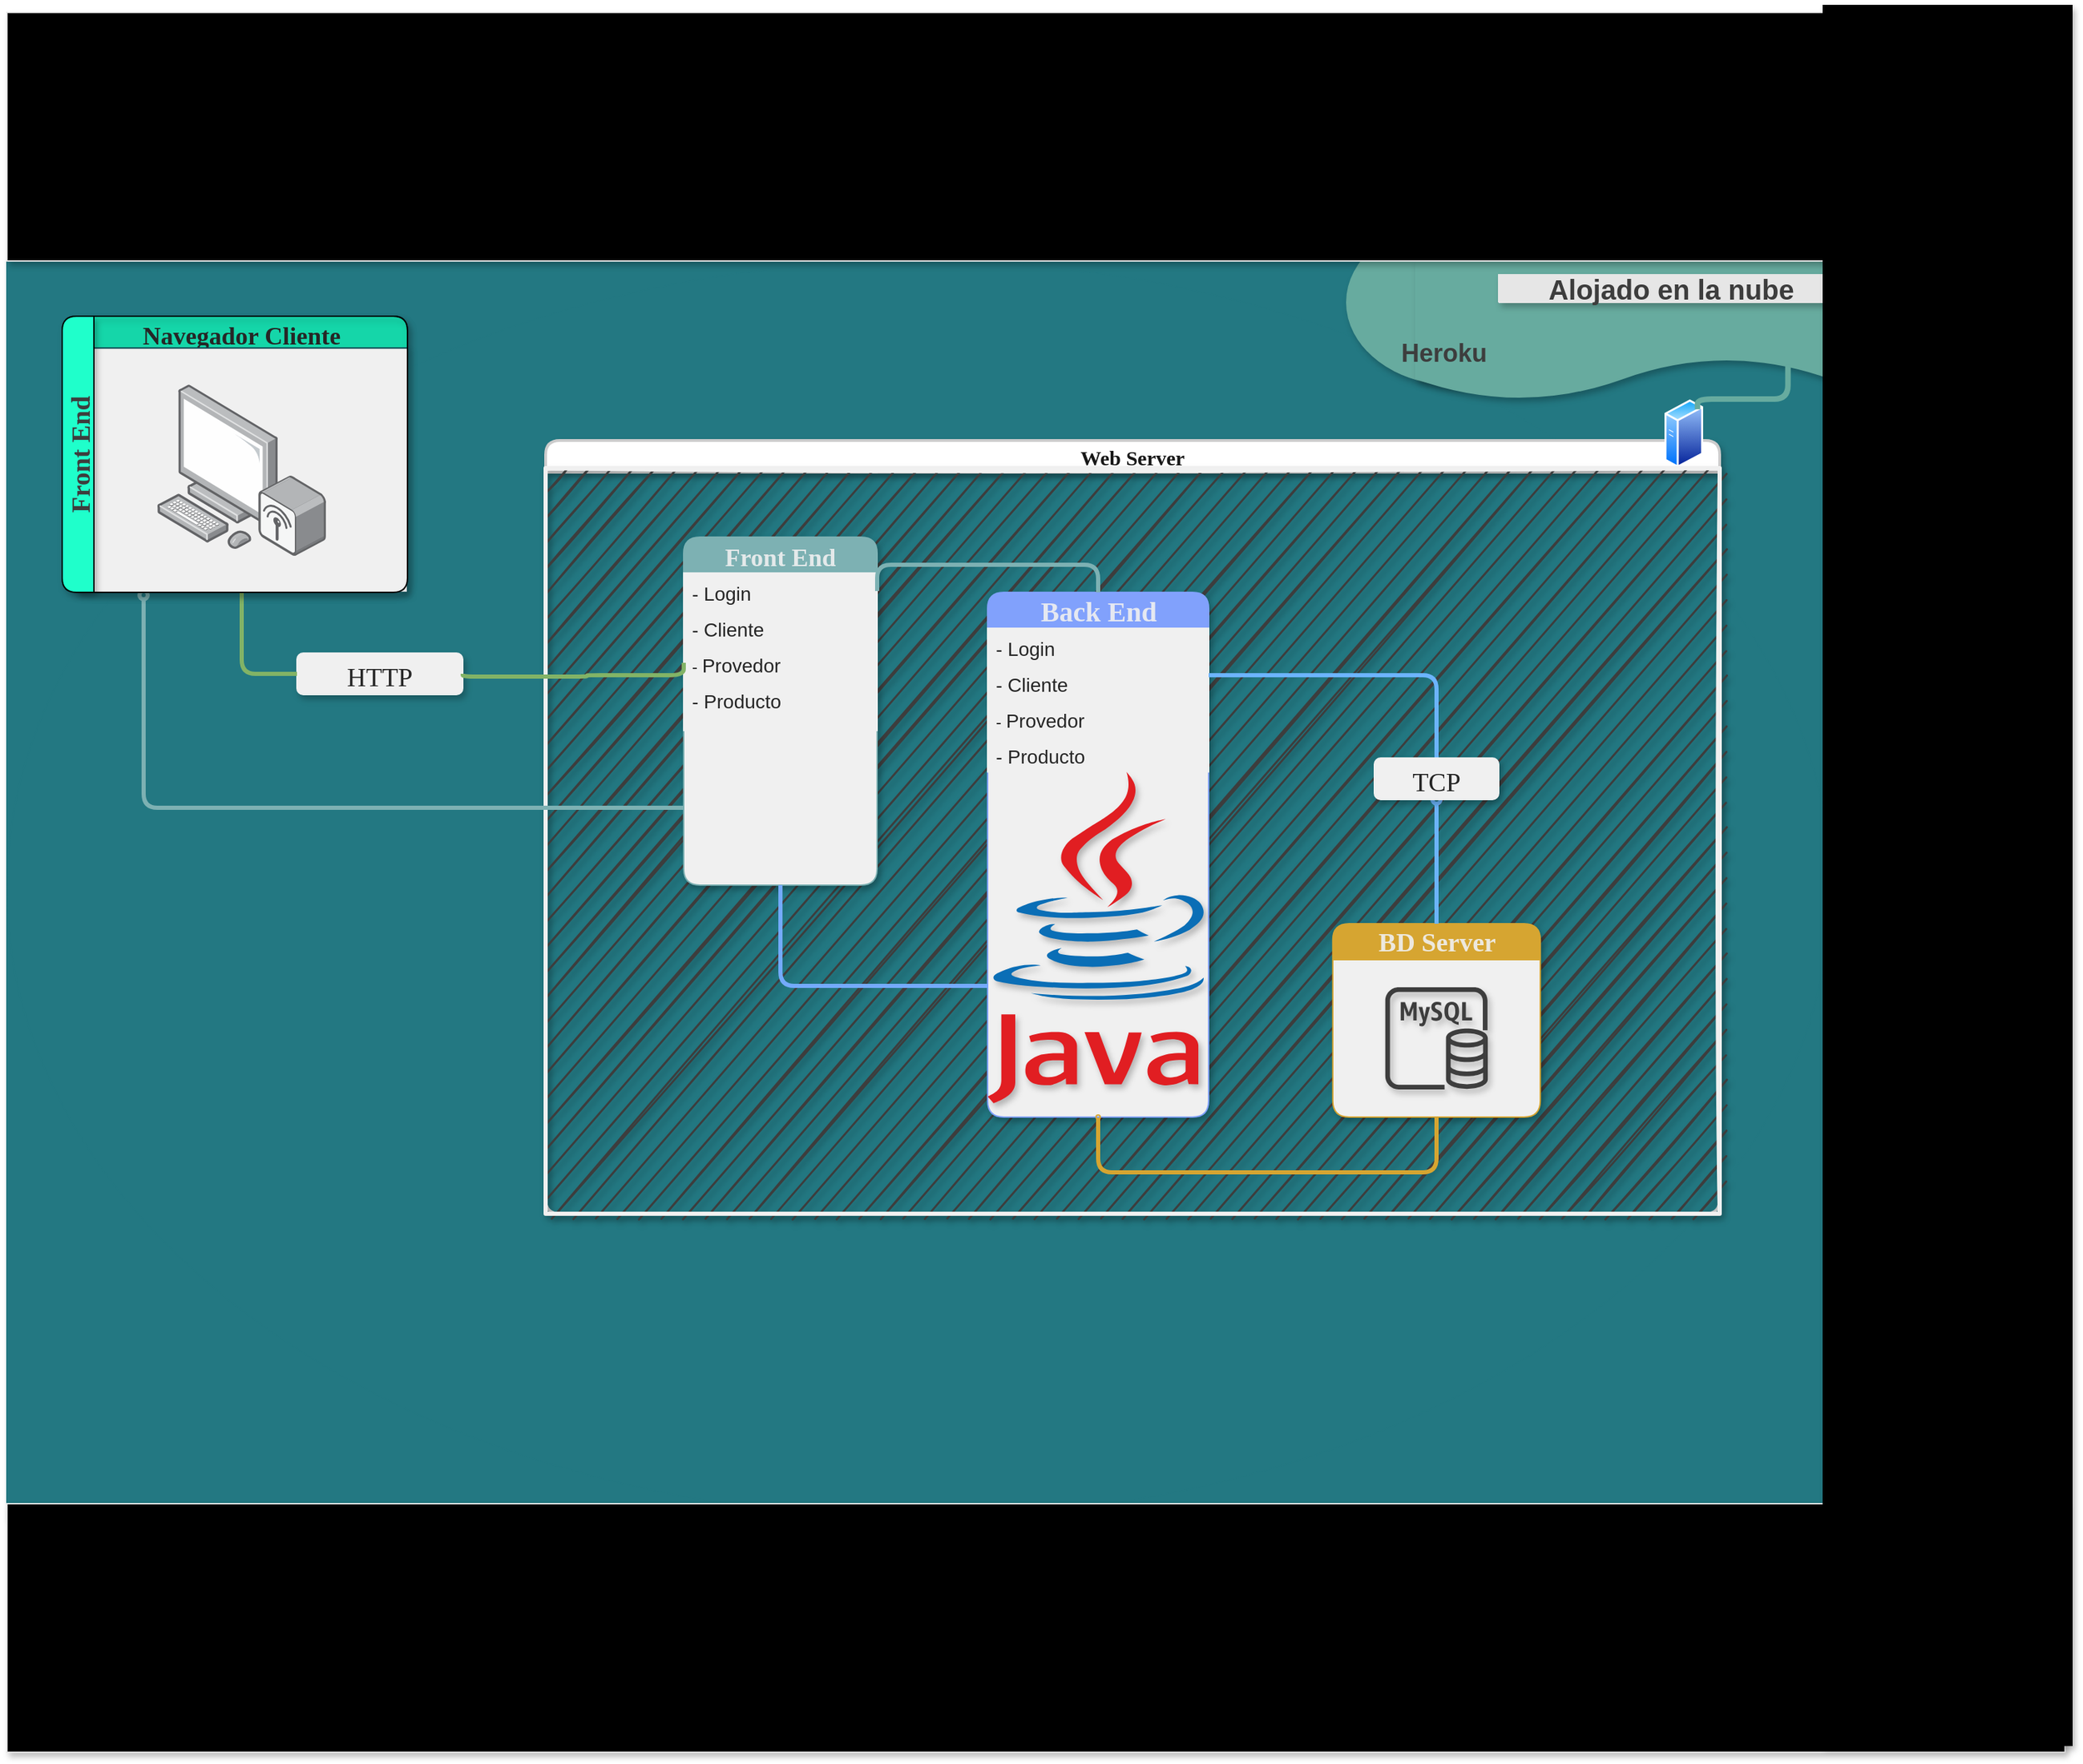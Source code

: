 <mxfile version="20.5.1" type="github">
  <diagram name="Page-1" id="9f46799a-70d6-7492-0946-bef42562c5a5">
    <mxGraphModel dx="1326" dy="1650" grid="1" gridSize="10" guides="1" tooltips="1" connect="1" arrows="1" fold="1" page="1" pageScale="1" pageWidth="1100" pageHeight="850" background="none" math="0" shadow="0">
      <root>
        <mxCell id="0" />
        <mxCell id="1" parent="0" />
        <mxCell id="LqpIBVpVA3i0VnOOB62L-4" value="" style="shape=stencil(tZThDoIgEICfhr8NYT1Ao3oP0jOZBAwo6+1D0S1NXWu4Oba70+8+kRNR5ipuABFcIXpEhGQYhzXEzSTmzkDuY/LBreAXCbHivNU1NKLwPUOoCqzwbZWeED6Ee9qLslwrFSBCKzeqfNQDjAsVnsXPCOvbv0aRCfwbeLC9ZMwicv4du9tvA8428h1jB/vkvunAY+Nsqw+XDJz9j6UsZJYON2UXntdXq++qmJWx7Vytn/fpME6HdVZooS1lpbaw4lMKKeNMr+wgSCmMg8TeA32xffdiX/5dNv7IusQb);whiteSpace=wrap;html=1;fillColor=#237882;strokeColor=#237882;shadow=1;sketch=0;fontColor=#000000;labelBackgroundColor=default;" parent="1" vertex="1">
          <mxGeometry width="1320" height="910" as="geometry" />
        </mxCell>
        <mxCell id="LqpIBVpVA3i0VnOOB62L-26" value="&lt;font style=&quot;font-size: 19px;&quot;&gt;HTTP&lt;/font&gt;" style="rounded=1;whiteSpace=wrap;html=1;shadow=1;glass=0;labelBorderColor=none;sketch=0;fillStyle=auto;strokeColor=#F0F0F0;strokeWidth=1;fontFamily=Verdana;fontSize=25;fontColor=#262626;fillColor=#F0F0F0;" parent="1" vertex="1">
          <mxGeometry x="210" y="284" width="120" height="30" as="geometry" />
        </mxCell>
        <mxCell id="LqpIBVpVA3i0VnOOB62L-27" value="" style="edgeStyle=orthogonalEdgeStyle;orthogonalLoop=1;jettySize=auto;html=1;fontSize=18;endArrow=none;endFill=0;fillColor=#d5e8d4;strokeColor=#82B366;sourcePerimeterSpacing=23;jumpStyle=none;rounded=1;strokeWidth=3;entryX=0;entryY=0.5;entryDx=0;entryDy=0;endSize=1;exitX=0.5;exitY=1;exitDx=0;exitDy=0;" parent="1" source="LqpIBVpVA3i0VnOOB62L-9" target="LqpIBVpVA3i0VnOOB62L-26" edge="1">
          <mxGeometry relative="1" as="geometry">
            <mxPoint x="180.0" y="256.65" as="sourcePoint" />
            <mxPoint x="440.0" y="295" as="targetPoint" />
            <Array as="points" />
          </mxGeometry>
        </mxCell>
        <mxCell id="LqpIBVpVA3i0VnOOB62L-28" value="Web Server" style="swimlane;rounded=1;shadow=1;glass=0;labelBorderColor=none;sketch=0;fillStyle=auto;strokeWidth=2;fontFamily=Verdana;fontSize=15;html=0;textOpacity=90;startSize=23;strokeColor=#CCCCCC;" parent="1" vertex="1">
          <mxGeometry x="390" y="130" width="850" height="560" as="geometry" />
        </mxCell>
        <mxCell id="LqpIBVpVA3i0VnOOB62L-29" value="" style="aspect=fixed;perimeter=ellipsePerimeter;html=1;align=center;shadow=0;dashed=0;spacingTop=3;image;image=img/lib/active_directory/generic_server.svg;rounded=1;glass=0;labelBorderColor=none;sketch=0;fillStyle=auto;strokeColor=#F0F0F0;strokeWidth=3;fontFamily=Verdana;fontSize=19;fontColor=#262626;fillColor=#F0F0F0;" parent="LqpIBVpVA3i0VnOOB62L-28" vertex="1">
          <mxGeometry x="810" y="-30" width="28.0" height="50" as="geometry" />
        </mxCell>
        <mxCell id="LqpIBVpVA3i0VnOOB62L-36" value="" style="rounded=0;whiteSpace=wrap;html=1;shadow=1;glass=0;labelBorderColor=none;sketch=1;fillStyle=auto;strokeColor=#F0F0F0;strokeWidth=3;fontFamily=Verdana;fontSize=19;fontColor=#7D7D7D;fillColor=#3D3D3D;" parent="LqpIBVpVA3i0VnOOB62L-28" vertex="1">
          <mxGeometry y="20" width="850" height="540" as="geometry" />
        </mxCell>
        <mxCell id="78961159f06e98e8-43" value="&lt;p style=&quot;line-height: 0.7;&quot;&gt;&lt;font color=&quot;#f0f0f0&quot; style=&quot;line-height: 0.9;&quot;&gt;BD Server&lt;/font&gt;&lt;/p&gt;" style="swimlane;html=1;fontStyle=1;align=center;verticalAlign=middle;childLayout=stackLayout;horizontal=1;startSize=26;horizontalStack=0;resizeParent=1;resizeLast=0;collapsible=1;marginBottom=0;swimlaneFillColor=#F0F0F0;rounded=1;shadow=1;comic=0;labelBackgroundColor=none;strokeWidth=1;fillColor=#D6A531;fontFamily=Verdana;fontSize=19;strokeColor=#D6A531;textOpacity=90;" parent="LqpIBVpVA3i0VnOOB62L-28" vertex="1">
          <mxGeometry x="569.91" y="350" width="150.18" height="140" as="geometry" />
        </mxCell>
        <mxCell id="XzLxYXCFfawGxvSMdk5J-25" value="&lt;font color=&quot;#f0f0f0&quot; style=&quot;font-size: 7px;&quot;&gt;ssssss&lt;/font&gt;" style="text;html=1;resizable=0;autosize=1;align=center;verticalAlign=middle;points=[];fillColor=none;strokeColor=none;rounded=0;shadow=1;labelBackgroundColor=none;labelBorderColor=none;fontFamily=Helvetica;fontSize=7;fontColor=#3D3D3D;" vertex="1" parent="78961159f06e98e8-43">
          <mxGeometry y="26" width="150.18" height="20" as="geometry" />
        </mxCell>
        <mxCell id="XzLxYXCFfawGxvSMdk5J-8" value="" style="sketch=0;outlineConnect=0;fontColor=#232F3E;gradientColor=none;fillColor=#3D3D3D;strokeColor=none;dashed=0;verticalLabelPosition=bottom;verticalAlign=top;align=center;html=1;fontSize=12;fontStyle=0;aspect=fixed;pointerEvents=1;shape=mxgraph.aws4.rds_mysql_instance;rounded=1;shadow=1;labelBackgroundColor=default;fontFamily=Verdana;" vertex="1" parent="78961159f06e98e8-43">
          <mxGeometry y="46" width="150.18" height="74" as="geometry" />
        </mxCell>
        <mxCell id="LqpIBVpVA3i0VnOOB62L-37" value="" style="edgeStyle=orthogonalEdgeStyle;rounded=1;jumpStyle=none;orthogonalLoop=1;jettySize=auto;html=1;labelBackgroundColor=#82B366;strokeColor=#6CB4FC;strokeWidth=3;fontFamily=Verdana;fontSize=19;fontColor=#262626;endArrow=oval;endFill=0;endSize=6;sourcePerimeterSpacing=23;targetPerimeterSpacing=10;exitX=0.5;exitY=0;exitDx=0;exitDy=0;entryX=0.5;entryY=1;entryDx=0;entryDy=0;" parent="LqpIBVpVA3i0VnOOB62L-28" source="78961159f06e98e8-43" target="LqpIBVpVA3i0VnOOB62L-33" edge="1">
          <mxGeometry relative="1" as="geometry">
            <Array as="points">
              <mxPoint x="645" y="310" />
              <mxPoint x="645" y="310" />
            </Array>
          </mxGeometry>
        </mxCell>
        <mxCell id="78961159f06e98e8-17" value="Front End" style="swimlane;fontStyle=1;align=center;verticalAlign=middle;childLayout=stackLayout;horizontal=1;startSize=26;horizontalStack=0;resizeParent=1;resizeLast=0;collapsible=1;marginBottom=0;swimlaneFillColor=#F0F0F0;rounded=1;shadow=1;comic=0;labelBackgroundColor=none;strokeWidth=1;fillColor=#7DB1B3;fontFamily=Verdana;fontSize=18;strokeColor=#7DB1B3;sketch=0;glass=0;fillStyle=auto;textOpacity=90;fontColor=#F0F0F0;" parent="LqpIBVpVA3i0VnOOB62L-28" vertex="1">
          <mxGeometry x="100" y="70" width="140" height="252" as="geometry" />
        </mxCell>
        <mxCell id="78961159f06e98e8-21" value="&lt;font style=&quot;font-size: 14px;&quot;&gt;- Login&lt;/font&gt;" style="text;html=1;strokeColor=#F0F0F0;fillColor=#F0F0F0;align=left;verticalAlign=top;spacingLeft=4;spacingRight=4;whiteSpace=wrap;overflow=hidden;rotatable=0;points=[[0,0.5],[1,0.5]];portConstraint=eastwest;fontColor=#262626;" parent="78961159f06e98e8-17" vertex="1">
          <mxGeometry y="26" width="140" height="26" as="geometry" />
        </mxCell>
        <mxCell id="78961159f06e98e8-23" value="&lt;font style=&quot;font-size: 14px;&quot;&gt;- Cliente&lt;/font&gt;" style="text;html=1;strokeColor=#F0F0F0;fillColor=#F0F0F0;align=left;verticalAlign=top;spacingLeft=4;spacingRight=4;whiteSpace=wrap;overflow=hidden;rotatable=0;points=[[0,0.5],[1,0.5]];portConstraint=eastwest;fontColor=#262626;" parent="78961159f06e98e8-17" vertex="1">
          <mxGeometry y="52" width="140" height="26" as="geometry" />
        </mxCell>
        <mxCell id="78961159f06e98e8-25" value="- &lt;font style=&quot;font-size: 14px;&quot;&gt;Provedor&lt;/font&gt;" style="text;html=1;align=left;verticalAlign=top;spacingLeft=4;spacingRight=4;whiteSpace=wrap;overflow=hidden;rotatable=0;points=[[0,0.5],[1,0.5]];portConstraint=eastwest;fillColor=#F0F0F0;strokeColor=#F0F0F0;fontColor=#262626;" parent="78961159f06e98e8-17" vertex="1">
          <mxGeometry y="78" width="140" height="26" as="geometry" />
        </mxCell>
        <mxCell id="78961159f06e98e8-26" value="&lt;font style=&quot;font-size: 14px;&quot;&gt;- Producto&lt;/font&gt;" style="text;html=1;strokeColor=#F0F0F0;fillColor=#F0F0F0;align=left;verticalAlign=top;spacingLeft=4;spacingRight=4;whiteSpace=wrap;overflow=hidden;rotatable=0;points=[[0,0.5],[1,0.5]];portConstraint=eastwest;fontColor=#262626;" parent="78961159f06e98e8-17" vertex="1">
          <mxGeometry y="104" width="140" height="36" as="geometry" />
        </mxCell>
        <mxCell id="XzLxYXCFfawGxvSMdk5J-5" value="" style="shape=image;html=1;verticalAlign=top;verticalLabelPosition=bottom;labelBackgroundColor=#ffffff;imageAspect=0;aspect=fixed;image=https://cdn0.iconfinder.com/data/icons/long-shadow-web-icons/512/angular-symbol-128.png;rounded=1;shadow=1;fontFamily=Verdana;fontSize=19;fontColor=#3D3D3D;fillColor=#1FFFCB;" vertex="1" parent="78961159f06e98e8-17">
          <mxGeometry y="140" width="140" height="112" as="geometry" />
        </mxCell>
        <mxCell id="78961159f06e98e8-30" value="&lt;h1 style=&quot;line-height: 0; font-size: 20px;&quot;&gt;&lt;font color=&quot;#f0f0f0&quot;&gt;Back End&lt;/font&gt;&lt;/h1&gt;" style="swimlane;html=1;fontStyle=1;align=center;verticalAlign=middle;childLayout=stackLayout;horizontal=1;startSize=26;horizontalStack=0;resizeParent=1;resizeLast=0;collapsible=1;marginBottom=0;swimlaneFillColor=#F0F0F0;rounded=1;shadow=1;comic=0;labelBackgroundColor=none;strokeWidth=1;fillColor=#81A1FC;fontFamily=Verdana;fontSize=12;strokeColor=#81A1FC;textOpacity=90;" parent="LqpIBVpVA3i0VnOOB62L-28" vertex="1">
          <mxGeometry x="320" y="110" width="160" height="380" as="geometry" />
        </mxCell>
        <mxCell id="78961159f06e98e8-31" value="&lt;span style=&quot;font-size: 14px;&quot;&gt;- Login&lt;/span&gt;" style="text;html=1;strokeColor=#F0F0F0;fillColor=#F0F0F0;align=left;verticalAlign=top;spacingLeft=4;spacingRight=4;whiteSpace=wrap;overflow=hidden;rotatable=0;points=[[0,0.5],[1,0.5]];portConstraint=eastwest;fontColor=#262626;" parent="78961159f06e98e8-30" vertex="1">
          <mxGeometry y="26" width="160" height="26" as="geometry" />
        </mxCell>
        <mxCell id="78961159f06e98e8-32" value="&lt;span style=&quot;font-size: 14px;&quot;&gt;- Cliente&lt;/span&gt;" style="text;html=1;strokeColor=#F0F0F0;fillColor=#F0F0F0;align=left;verticalAlign=top;spacingLeft=4;spacingRight=4;whiteSpace=wrap;overflow=hidden;rotatable=0;points=[[0,0.5],[1,0.5]];portConstraint=eastwest;fontColor=#262626;" parent="78961159f06e98e8-30" vertex="1">
          <mxGeometry y="52" width="160" height="26" as="geometry" />
        </mxCell>
        <mxCell id="78961159f06e98e8-33" value="&lt;span style=&quot;&quot;&gt;-&amp;nbsp;&lt;/span&gt;&lt;font style=&quot;font-size: 14px;&quot;&gt;Provedor&lt;/font&gt;" style="text;html=1;strokeColor=#F0F0F0;fillColor=#F0F0F0;align=left;verticalAlign=top;spacingLeft=4;spacingRight=4;whiteSpace=wrap;overflow=hidden;rotatable=0;points=[[0,0.5],[1,0.5]];portConstraint=eastwest;fontColor=#262626;" parent="78961159f06e98e8-30" vertex="1">
          <mxGeometry y="78" width="160" height="26" as="geometry" />
        </mxCell>
        <mxCell id="78961159f06e98e8-34" value="&lt;span style=&quot;font-size: 14px;&quot;&gt;- Producto&lt;/span&gt;" style="text;html=1;strokeColor=#F0F0F0;fillColor=#F0F0F0;align=left;verticalAlign=top;spacingLeft=4;spacingRight=4;whiteSpace=wrap;overflow=hidden;rotatable=0;points=[[0,0.5],[1,0.5]];portConstraint=eastwest;fontColor=#262626;" parent="78961159f06e98e8-30" vertex="1">
          <mxGeometry y="104" width="160" height="26" as="geometry" />
        </mxCell>
        <mxCell id="XzLxYXCFfawGxvSMdk5J-6" value="" style="dashed=0;outlineConnect=0;html=1;align=center;labelPosition=center;verticalLabelPosition=bottom;verticalAlign=top;shape=mxgraph.weblogos.java;rounded=1;shadow=1;labelBackgroundColor=default;fontFamily=Verdana;fontSize=19;fontColor=#3D3D3D;fillColor=#1FFFCB;" vertex="1" parent="78961159f06e98e8-30">
          <mxGeometry y="130" width="160" height="240" as="geometry" />
        </mxCell>
        <mxCell id="LqpIBVpVA3i0VnOOB62L-34" value="" style="edgeStyle=elbowEdgeStyle;html=1;labelBackgroundColor=none;startFill=0;startSize=8;endArrow=none;endFill=0;endSize=0;fontFamily=Verdana;fontSize=12;elbow=vertical;fillColor=#d5e8d4;strokeColor=#6CB4FC;strokeWidth=3;" parent="LqpIBVpVA3i0VnOOB62L-28" target="LqpIBVpVA3i0VnOOB62L-33" edge="1">
          <mxGeometry relative="1" as="geometry">
            <mxPoint x="480" y="170" as="sourcePoint" />
            <mxPoint x="710" y="320" as="targetPoint" />
            <Array as="points">
              <mxPoint x="580" y="170" />
            </Array>
          </mxGeometry>
        </mxCell>
        <mxCell id="78961159f06e98e8-121" style="edgeStyle=elbowEdgeStyle;html=1;labelBackgroundColor=none;startFill=0;startSize=8;endArrow=oval;endFill=0;endSize=0;fontFamily=Verdana;fontSize=12;elbow=vertical;fillColor=#d5e8d4;strokeColor=#7DB1B3;strokeWidth=3;entryX=0.5;entryY=0;entryDx=0;entryDy=0;exitX=1;exitY=0.5;exitDx=0;exitDy=0;" parent="LqpIBVpVA3i0VnOOB62L-28" source="78961159f06e98e8-21" target="78961159f06e98e8-30" edge="1">
          <mxGeometry relative="1" as="geometry">
            <mxPoint x="210" y="165" as="sourcePoint" />
            <Array as="points">
              <mxPoint x="240" y="90" />
            </Array>
          </mxGeometry>
        </mxCell>
        <mxCell id="LqpIBVpVA3i0VnOOB62L-33" value="&lt;font style=&quot;font-size: 19px;&quot;&gt;TCP&lt;/font&gt;" style="rounded=1;whiteSpace=wrap;html=1;shadow=1;glass=0;labelBorderColor=none;sketch=0;fillStyle=auto;strokeColor=#F0F0F0;strokeWidth=1;fontFamily=Verdana;fontSize=25;fontColor=#262626;fillColor=#F0F0F0;" parent="LqpIBVpVA3i0VnOOB62L-28" vertex="1">
          <mxGeometry x="600" y="230" width="90" height="30" as="geometry" />
        </mxCell>
        <mxCell id="XzLxYXCFfawGxvSMdk5J-1" style="edgeStyle=orthogonalEdgeStyle;rounded=1;orthogonalLoop=1;jettySize=auto;html=1;exitX=0.5;exitY=1;exitDx=0;exitDy=0;entryX=0.5;entryY=1;entryDx=0;entryDy=0;strokeColor=#D6A531;strokeWidth=3;endArrow=oval;endFill=0;endSize=1;" edge="1" parent="LqpIBVpVA3i0VnOOB62L-28" source="78961159f06e98e8-43" target="78961159f06e98e8-30">
          <mxGeometry relative="1" as="geometry">
            <mxPoint x="413.23" y="498.0" as="sourcePoint" />
            <Array as="points">
              <mxPoint x="645" y="530" />
              <mxPoint x="400" y="530" />
            </Array>
          </mxGeometry>
        </mxCell>
        <mxCell id="XzLxYXCFfawGxvSMdk5J-2" style="edgeStyle=orthogonalEdgeStyle;rounded=1;orthogonalLoop=1;jettySize=auto;html=1;exitX=0;exitY=0.75;exitDx=0;exitDy=0;strokeColor=#74AAFC;strokeWidth=3;endArrow=oval;endFill=0;entryX=0.5;entryY=1;entryDx=0;entryDy=0;endSize=0;" edge="1" parent="LqpIBVpVA3i0VnOOB62L-28" source="78961159f06e98e8-30" target="78961159f06e98e8-17">
          <mxGeometry relative="1" as="geometry">
            <mxPoint x="170" y="260" as="targetPoint" />
          </mxGeometry>
        </mxCell>
        <mxCell id="LqpIBVpVA3i0VnOOB62L-3" value="" style="edgeStyle=orthogonalEdgeStyle;orthogonalLoop=1;jettySize=auto;html=1;fontSize=18;endArrow=oval;endFill=0;fillColor=#d5e8d4;strokeColor=#82B366;targetPerimeterSpacing=10;jumpStyle=none;rounded=1;strokeWidth=3;startArrow=none;exitX=1;exitY=0.5;exitDx=0;exitDy=0;entryX=0;entryY=0.5;entryDx=0;entryDy=0;endSize=0;" parent="1" source="LqpIBVpVA3i0VnOOB62L-26" target="78961159f06e98e8-25" edge="1">
          <mxGeometry relative="1" as="geometry">
            <mxPoint x="420" y="320" as="targetPoint" />
            <Array as="points">
              <mxPoint x="330" y="301" />
              <mxPoint x="420" y="301" />
              <mxPoint x="470" y="300" />
            </Array>
          </mxGeometry>
        </mxCell>
        <mxCell id="XzLxYXCFfawGxvSMdk5J-3" style="edgeStyle=orthogonalEdgeStyle;rounded=1;orthogonalLoop=1;jettySize=auto;html=1;exitX=0;exitY=0.5;exitDx=0;exitDy=0;entryX=0.204;entryY=1.011;entryDx=0;entryDy=0;entryPerimeter=0;strokeColor=#7DB1B3;strokeWidth=3;endArrow=oval;endFill=0;" edge="1" parent="1" source="XzLxYXCFfawGxvSMdk5J-5" target="LqpIBVpVA3i0VnOOB62L-9">
          <mxGeometry relative="1" as="geometry" />
        </mxCell>
        <mxCell id="LqpIBVpVA3i0VnOOB62L-6" value="Navegador Cliente" style="swimlane;rounded=1;shadow=1;glass=0;sketch=0;fontSize=18;fillColor=#15D6A9;strokeColor=#19575E;labelBorderColor=none;spacingTop=2;swimlaneLine=1;horizontal=1;startSize=23;fontFamily=Verdana;fontColor=#262626;" parent="1" vertex="1">
          <mxGeometry x="50" y="40" width="240" height="200" as="geometry" />
        </mxCell>
        <mxCell id="LqpIBVpVA3i0VnOOB62L-9" value="" style="rounded=0;whiteSpace=wrap;html=1;shadow=1;glass=0;sketch=0;strokeColor=#19575E;fontSize=18;fillColor=#F0F0F0;" parent="LqpIBVpVA3i0VnOOB62L-6" vertex="1">
          <mxGeometry y="23.1" width="240" height="176.9" as="geometry" />
        </mxCell>
        <mxCell id="LqpIBVpVA3i0VnOOB62L-1" value="" style="points=[];aspect=fixed;html=1;align=center;shadow=0;dashed=0;image;image=img/lib/allied_telesis/computer_and_terminals/Personal_Computer_Wireless.svg;" parent="LqpIBVpVA3i0VnOOB62L-6" vertex="1">
          <mxGeometry x="59.06" y="49.45" width="121.88" height="124.2" as="geometry" />
        </mxCell>
        <mxCell id="XzLxYXCFfawGxvSMdk5J-4" value="Front End" style="swimlane;horizontal=0;fillColor=#1FFFCB;rounded=1;shadow=1;fontSize=19;fontStyle=1;fontColor=#3D3D3D;fontFamily=Verdana;" vertex="1" parent="LqpIBVpVA3i0VnOOB62L-6">
          <mxGeometry x="-10" width="250" height="200" as="geometry" />
        </mxCell>
        <mxCell id="XzLxYXCFfawGxvSMdk5J-12" value="" style="ellipse;whiteSpace=wrap;html=1;rounded=1;shadow=1;labelBackgroundColor=default;fontFamily=Verdana;fontSize=19;fontColor=#3D3D3D;fillColor=#67AB9F;strokeColor=#67AB9F;" vertex="1" parent="1">
          <mxGeometry x="970" y="-30" width="160" height="120" as="geometry" />
        </mxCell>
        <mxCell id="XzLxYXCFfawGxvSMdk5J-9" value="" style="shape=document;whiteSpace=wrap;html=1;boundedLbl=1;rounded=1;shadow=1;labelBackgroundColor=default;fontFamily=Verdana;fontSize=19;fontColor=#3D3D3D;fillColor=#67AB9F;strokeColor=#67AB9F;" vertex="1" parent="1">
          <mxGeometry x="1020" width="300" height="100" as="geometry" />
        </mxCell>
        <mxCell id="XzLxYXCFfawGxvSMdk5J-18" value="Alojado en la nube" style="swimlane;rounded=1;shadow=1;labelBackgroundColor=none;strokeColor=#E6E6E6;fontFamily=Helvetica;fontSize=20;fontColor=#3D3D3D;fillColor=#E6E6E6;labelBorderColor=none;html=1;whiteSpace=wrap;" vertex="1" parent="1">
          <mxGeometry x="1080" y="10" width="250" height="20" as="geometry">
            <mxRectangle x="1120" y="10" width="250" height="40" as="alternateBounds" />
          </mxGeometry>
        </mxCell>
        <mxCell id="XzLxYXCFfawGxvSMdk5J-19" value="" style="shape=image;html=1;verticalAlign=top;verticalLabelPosition=bottom;labelBackgroundColor=#ffffff;imageAspect=0;aspect=fixed;image=https://cdn2.iconfinder.com/data/icons/boxicons-logos/24/bxl-heroku-128.png;shadow=1;fontFamily=Verdana;fontSize=20;fontColor=#3D3D3D;align=center;strokeColor=#FFFFFF;fillColor=#E3F8FF;" vertex="1" parent="1">
          <mxGeometry x="1010" width="60" height="60" as="geometry" />
        </mxCell>
        <mxCell id="XzLxYXCFfawGxvSMdk5J-20" value="" style="rounded=0;whiteSpace=wrap;html=1;shadow=1;labelBackgroundColor=none;labelBorderColor=none;strokeColor=#E6E6E6;fontFamily=Helvetica;fontSize=20;fontColor=#3D3D3D;fillColor=#000000;" vertex="1" parent="1">
          <mxGeometry y="-180" width="1330" height="180" as="geometry" />
        </mxCell>
        <mxCell id="XzLxYXCFfawGxvSMdk5J-22" value="" style="rounded=0;whiteSpace=wrap;html=1;shadow=1;labelBackgroundColor=none;labelBorderColor=none;strokeColor=#E6E6E6;fontFamily=Helvetica;fontSize=20;fontColor=#3D3D3D;fillColor=#000000;rotation=0;" vertex="1" parent="1">
          <mxGeometry y="900" width="1490" height="180" as="geometry" />
        </mxCell>
        <mxCell id="XzLxYXCFfawGxvSMdk5J-21" value="" style="rounded=0;whiteSpace=wrap;html=1;shadow=1;labelBackgroundColor=none;labelBorderColor=none;strokeColor=#000000;fontFamily=Helvetica;fontSize=20;fontColor=#3D3D3D;fillColor=#000000;rotation=90;" vertex="1" parent="1">
          <mxGeometry x="775" y="355" width="1260" height="180" as="geometry" />
        </mxCell>
        <mxCell id="XzLxYXCFfawGxvSMdk5J-24" style="edgeStyle=orthogonalEdgeStyle;rounded=1;orthogonalLoop=1;jettySize=auto;html=1;exitX=1;exitY=0;exitDx=0;exitDy=0;entryX=0.898;entryY=0.746;entryDx=0;entryDy=0;entryPerimeter=0;strokeColor=#67AB9F;strokeWidth=4;fontFamily=Helvetica;fontSize=20;fontColor=#3D3D3D;endArrow=oval;endFill=0;endSize=0;" edge="1" parent="1" source="LqpIBVpVA3i0VnOOB62L-29" target="XzLxYXCFfawGxvSMdk5J-9">
          <mxGeometry relative="1" as="geometry">
            <Array as="points">
              <mxPoint x="1224" y="100" />
              <mxPoint x="1289" y="100" />
            </Array>
          </mxGeometry>
        </mxCell>
        <mxCell id="XzLxYXCFfawGxvSMdk5J-26" value="Heroku" style="text;html=1;resizable=0;autosize=1;align=center;verticalAlign=top;points=[];fillColor=none;strokeColor=none;rounded=0;shadow=1;labelBackgroundColor=none;labelBorderColor=none;fontFamily=Helvetica;fontSize=18;fontColor=#3D3D3D;fontStyle=1" vertex="1" parent="1">
          <mxGeometry x="995" y="50" width="90" height="40" as="geometry" />
        </mxCell>
      </root>
    </mxGraphModel>
  </diagram>
</mxfile>
